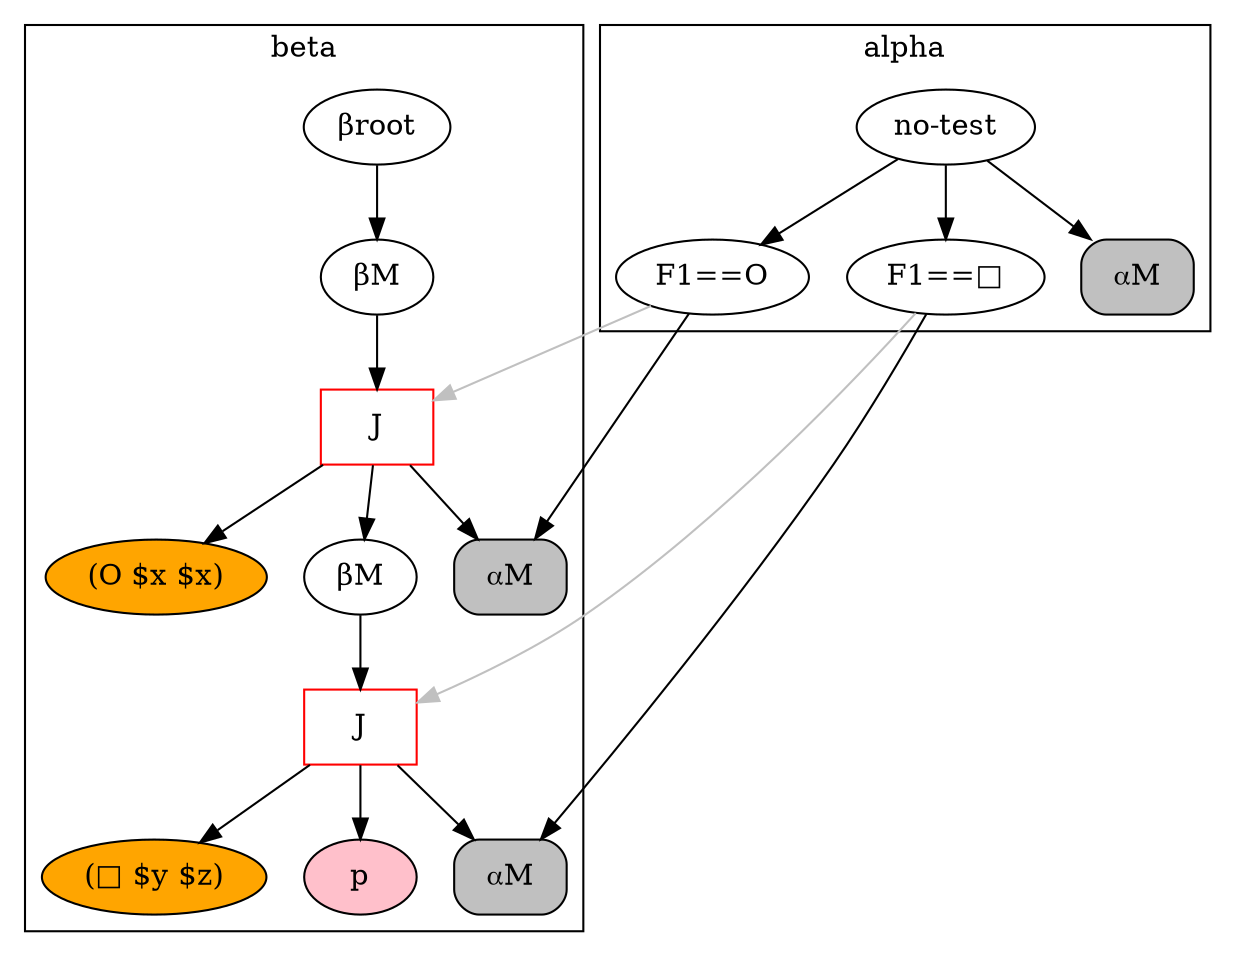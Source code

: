 digraph {
	subgraph cluster_1 {
	label = beta
	"BetaNode 139989145585928" [label="βroot"];
	"BetaNode 139989145585928" -> "BetaMemory 139989145725360";
	"BetaMemory 139989145725360" [label="βM"];
	"BetaMemory 139989145725360" -> "JoinNode 139989145725584";
	"JoinNode 139989145725584" [shape=box,color=red,label="J"];
	"JoinNode 139989145725584" -> "⍺M:<rete.alpha.AlphaMemory object at 0x7f51c34daa58>"
	"(O $x $x)" [style=filled,fillcolor=orange];
	"JoinNode 139989145725584" -> "(O $x $x)"
	"JoinNode 139989145725584" -> "BetaMemory 139989145725640";
	"BetaMemory 139989145725640" [label="βM"];
	"BetaMemory 139989145725640" -> "JoinNode 139989145725808";
	"JoinNode 139989145725808" [shape=box,color=red,label="J"];
	"JoinNode 139989145725808" -> "⍺M:<rete.alpha.AlphaMemory object at 0x7f51c34dab38>"
	"(□ $y $z)" [style=filled,fillcolor=orange];
	"JoinNode 139989145725808" -> "(□ $y $z)"
	"JoinNode 139989145725808" -> "PNode 139989145725304";
	"PNode 139989145725304" [style=filled,fillcolor=pink,label="p"];
	}
	subgraph cluster_0 {
	label = alpha
	"no-test" -> "F1==O";
	"F1==O" -> "⍺M:<rete.alpha.AlphaMemory object at 0x7f51c34daa58>";
	"⍺M:<rete.alpha.AlphaMemory object at 0x7f51c34daa58>" [shape=box, style="rounded,filled", label="⍺M", fillcolor=gray];
	"no-test" -> "F1==□";
	"F1==□" -> "⍺M:<rete.alpha.AlphaMemory object at 0x7f51c34dab38>";
	"⍺M:<rete.alpha.AlphaMemory object at 0x7f51c34dab38>" [shape=box, style="rounded,filled", label="⍺M", fillcolor=gray];
	"no-test" -> "⍺M:<rete.alpha.AlphaMemory object at 0x7f51c34b8630>";
	"⍺M:<rete.alpha.AlphaMemory object at 0x7f51c34b8630>" [shape=box, style="rounded,filled", label="⍺M", fillcolor=gray];
	}
	"F1==O" -> "JoinNode 139989145725584" [color=gray];
	"F1==□" -> "JoinNode 139989145725808" [color=gray];
}